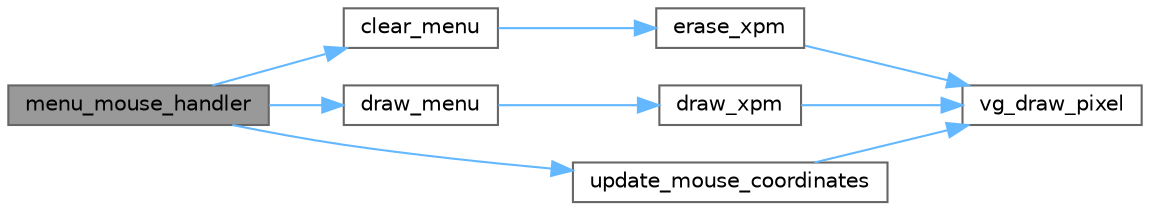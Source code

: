 digraph "menu_mouse_handler"
{
 // LATEX_PDF_SIZE
  bgcolor="transparent";
  edge [fontname=Helvetica,fontsize=10,labelfontname=Helvetica,labelfontsize=10];
  node [fontname=Helvetica,fontsize=10,shape=box,height=0.2,width=0.4];
  rankdir="LR";
  Node1 [label="menu_mouse_handler",height=0.2,width=0.4,color="gray40", fillcolor="grey60", style="filled", fontcolor="black",tooltip="Handles mouse events on the menu screen."];
  Node1 -> Node2 [color="steelblue1",style="solid"];
  Node2 [label="clear_menu",height=0.2,width=0.4,color="grey40", fillcolor="white", style="filled",URL="$menu_8c.html#ac236c3db0ae243876d31c6d59444e1cd",tooltip="This function clears the XPM images for the menu screen."];
  Node2 -> Node3 [color="steelblue1",style="solid"];
  Node3 [label="erase_xpm",height=0.2,width=0.4,color="grey40", fillcolor="white", style="filled",URL="$vbe__graphics_8c.html#a523ae4127a08a05e5625c63ddbec8921",tooltip="Erases an xpm image from the screen."];
  Node3 -> Node4 [color="steelblue1",style="solid"];
  Node4 [label="vg_draw_pixel",height=0.2,width=0.4,color="grey40", fillcolor="white", style="filled",URL="$vbe__graphics_8c.html#a08c498ffeb0a3962e3b7711b57397741",tooltip="Draws a pixel on the screen."];
  Node1 -> Node5 [color="steelblue1",style="solid"];
  Node5 [label="draw_menu",height=0.2,width=0.4,color="grey40", fillcolor="white", style="filled",URL="$menu_8c.html#a8b436345808e86cfdb278061a65a0fe7",tooltip="Draws the menu screen."];
  Node5 -> Node6 [color="steelblue1",style="solid"];
  Node6 [label="draw_xpm",height=0.2,width=0.4,color="grey40", fillcolor="white", style="filled",URL="$vbe__graphics_8c.html#a380399764d328e4888ded6fe62053ab7",tooltip="Draws an xpm image on the screen."];
  Node6 -> Node4 [color="steelblue1",style="solid"];
  Node1 -> Node7 [color="steelblue1",style="solid"];
  Node7 [label="update_mouse_coordinates",height=0.2,width=0.4,color="grey40", fillcolor="white", style="filled",URL="$menu_8c.html#a9534132d51542fec5082458288d49b23",tooltip="Updates the mouse coordinates on the menu screen."];
  Node7 -> Node4 [color="steelblue1",style="solid"];
}
